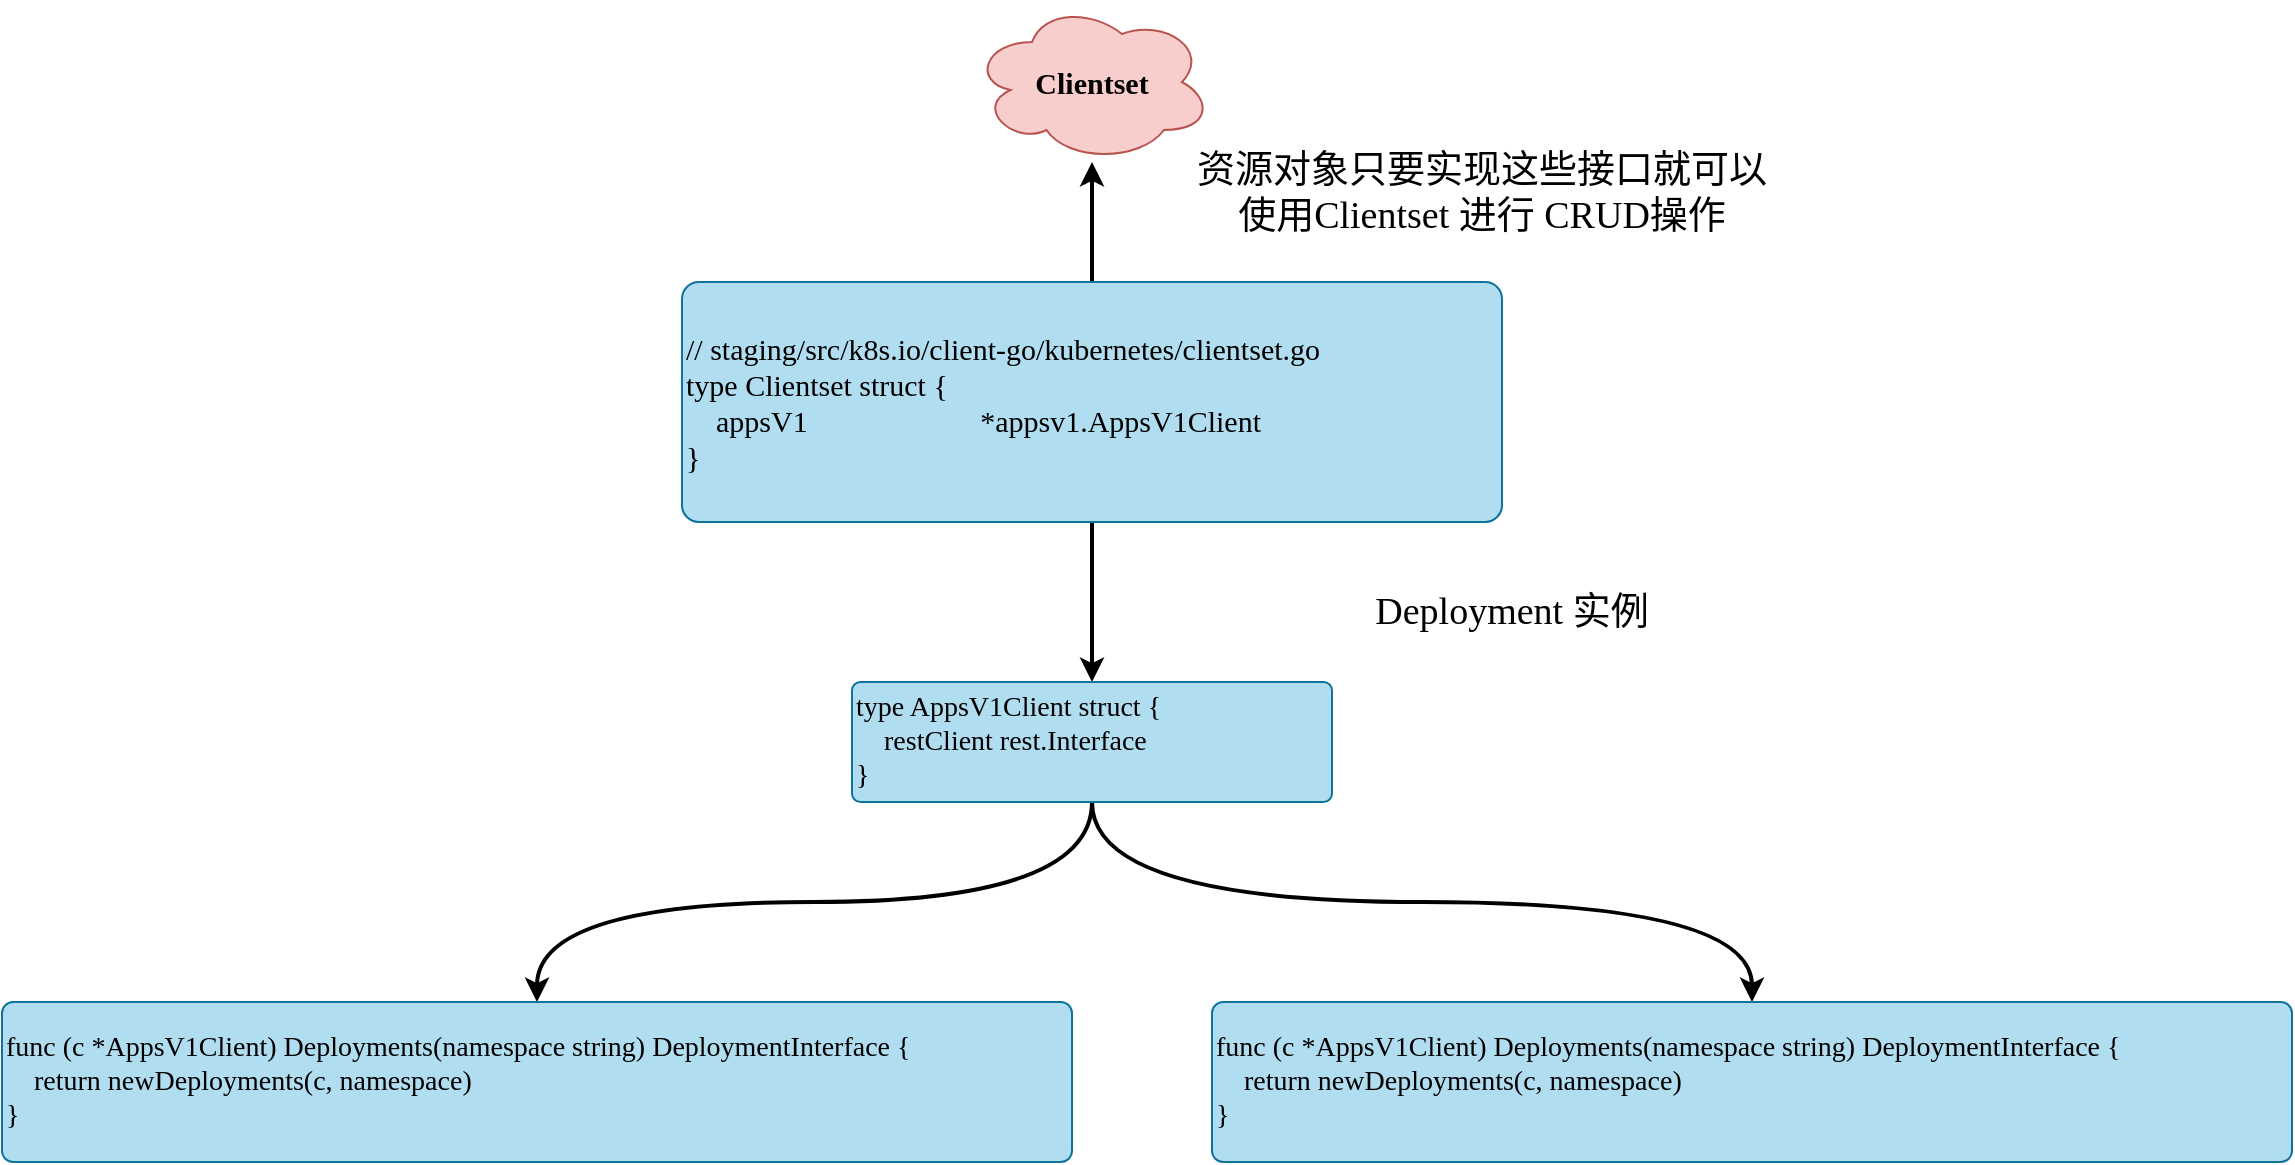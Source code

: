 <mxfile version="17.4.5" type="device"><diagram id="R2lEEEUBdFMjLlhIrx00" name="Page-1"><mxGraphModel dx="3813" dy="1758" grid="1" gridSize="10" guides="1" tooltips="1" connect="1" arrows="1" fold="1" page="1" pageScale="1" pageWidth="850" pageHeight="1100" math="0" shadow="0" extFonts="Permanent Marker^https://fonts.googleapis.com/css?family=Permanent+Marker"><root><mxCell id="0"/><mxCell id="1" parent="0"/><mxCell id="latW4P17dyRfO_sl6eeC-3" value="" style="edgeStyle=orthogonalEdgeStyle;rounded=0;orthogonalLoop=1;jettySize=auto;html=1;strokeWidth=2;" edge="1" parent="1" source="latW4P17dyRfO_sl6eeC-1" target="latW4P17dyRfO_sl6eeC-2"><mxGeometry relative="1" as="geometry"/></mxCell><mxCell id="latW4P17dyRfO_sl6eeC-5" value="" style="rounded=0;orthogonalLoop=1;jettySize=auto;html=1;fontSize=15;strokeWidth=2;" edge="1" parent="1" source="latW4P17dyRfO_sl6eeC-1" target="latW4P17dyRfO_sl6eeC-4"><mxGeometry relative="1" as="geometry"/></mxCell><mxCell id="latW4P17dyRfO_sl6eeC-1" value="&lt;div style=&quot;font-size: 15px&quot;&gt;&lt;div&gt;// staging/src/k8s.io/client-go/kubernetes/clientset.go&lt;/div&gt;&lt;div&gt;type Clientset struct {&lt;/div&gt;&lt;div&gt;&amp;nbsp; &amp;nbsp; appsV1&amp;nbsp; &amp;nbsp; &amp;nbsp; &amp;nbsp; &amp;nbsp; &amp;nbsp; &amp;nbsp; &amp;nbsp; &amp;nbsp; &amp;nbsp; &amp;nbsp; &amp;nbsp;*appsv1.AppsV1Client&lt;/div&gt;&lt;div&gt;}&lt;/div&gt;&lt;/div&gt;" style="whiteSpace=wrap;html=1;fontFamily=Comic Sans MS;align=left;fillColor=#b1ddf0;strokeColor=#10739e;rounded=1;arcSize=7;" vertex="1" parent="1"><mxGeometry x="-1540" y="330" width="410" height="120" as="geometry"/></mxCell><mxCell id="latW4P17dyRfO_sl6eeC-2" value="&lt;font style=&quot;font-size: 15px&quot;&gt;&lt;b&gt;Clientset&lt;/b&gt;&lt;/font&gt;" style="ellipse;shape=cloud;whiteSpace=wrap;html=1;fontFamily=Comic Sans MS;align=center;fillColor=#f8cecc;strokeColor=#b85450;rounded=1;arcSize=7;" vertex="1" parent="1"><mxGeometry x="-1395" y="190" width="120" height="80" as="geometry"/></mxCell><mxCell id="latW4P17dyRfO_sl6eeC-9" value="" style="edgeStyle=orthogonalEdgeStyle;curved=1;rounded=0;orthogonalLoop=1;jettySize=auto;html=1;fontSize=14;strokeWidth=2;" edge="1" parent="1" source="latW4P17dyRfO_sl6eeC-4" target="latW4P17dyRfO_sl6eeC-8"><mxGeometry relative="1" as="geometry"/></mxCell><mxCell id="latW4P17dyRfO_sl6eeC-11" value="" style="edgeStyle=orthogonalEdgeStyle;curved=1;rounded=0;orthogonalLoop=1;jettySize=auto;html=1;fontSize=14;strokeWidth=2;" edge="1" parent="1" source="latW4P17dyRfO_sl6eeC-4" target="latW4P17dyRfO_sl6eeC-10"><mxGeometry relative="1" as="geometry"/></mxCell><mxCell id="latW4P17dyRfO_sl6eeC-4" value="&lt;div style=&quot;font-size: 14px&quot;&gt;&lt;font style=&quot;font-size: 14px&quot;&gt;type AppsV1Client struct {&lt;/font&gt;&lt;/div&gt;&lt;div style=&quot;font-size: 14px&quot;&gt;&lt;font style=&quot;font-size: 14px&quot;&gt;&amp;nbsp; &amp;nbsp; restClient rest.Interface&lt;/font&gt;&lt;/div&gt;&lt;div style=&quot;font-size: 14px&quot;&gt;&lt;font style=&quot;font-size: 14px&quot;&gt;}&lt;/font&gt;&lt;/div&gt;" style="whiteSpace=wrap;html=1;fontFamily=Comic Sans MS;align=left;fillColor=#b1ddf0;strokeColor=#10739e;rounded=1;arcSize=7;" vertex="1" parent="1"><mxGeometry x="-1455" y="530" width="240" height="60" as="geometry"/></mxCell><mxCell id="latW4P17dyRfO_sl6eeC-8" value="&lt;div style=&quot;font-size: 14px&quot;&gt;&lt;div&gt;func (c *AppsV1Client) Deployments(namespace string) DeploymentInterface {&lt;/div&gt;&lt;div&gt;&amp;nbsp; &amp;nbsp; return newDeployments(c, namespace)&lt;/div&gt;&lt;div&gt;}&lt;/div&gt;&lt;/div&gt;" style="whiteSpace=wrap;html=1;fontFamily=Comic Sans MS;align=left;fillColor=#b1ddf0;strokeColor=#10739e;rounded=1;arcSize=7;" vertex="1" parent="1"><mxGeometry x="-1880" y="690" width="535" height="80" as="geometry"/></mxCell><mxCell id="latW4P17dyRfO_sl6eeC-10" value="&lt;div style=&quot;font-size: 14px&quot;&gt;&lt;div&gt;func (c *AppsV1Client) Deployments(namespace string) DeploymentInterface {&lt;/div&gt;&lt;div&gt;&amp;nbsp; &amp;nbsp; return newDeployments(c, namespace)&lt;/div&gt;&lt;div&gt;}&lt;/div&gt;&lt;/div&gt;" style="whiteSpace=wrap;html=1;fontFamily=Comic Sans MS;align=left;fillColor=#b1ddf0;strokeColor=#10739e;rounded=1;arcSize=7;" vertex="1" parent="1"><mxGeometry x="-1275" y="690" width="540" height="80" as="geometry"/></mxCell><mxCell id="latW4P17dyRfO_sl6eeC-12" value="&lt;font face=&quot;Comic Sans MS&quot; style=&quot;font-size: 19px&quot;&gt;资源对象只要实现这些接口就可以使用Clientset 进行 CRUD操作&lt;/font&gt;" style="text;html=1;strokeColor=none;fillColor=none;align=center;verticalAlign=middle;whiteSpace=wrap;rounded=0;fontSize=14;" vertex="1" parent="1"><mxGeometry x="-1290" y="270" width="300" height="30" as="geometry"/></mxCell><mxCell id="latW4P17dyRfO_sl6eeC-13" value="&lt;font face=&quot;Comic Sans MS&quot;&gt;&lt;span style=&quot;font-size: 19px&quot;&gt;Deployment 实例&lt;/span&gt;&lt;/font&gt;" style="text;html=1;strokeColor=none;fillColor=none;align=center;verticalAlign=middle;whiteSpace=wrap;rounded=0;fontSize=14;" vertex="1" parent="1"><mxGeometry x="-1275" y="480" width="300" height="30" as="geometry"/></mxCell></root></mxGraphModel></diagram></mxfile>